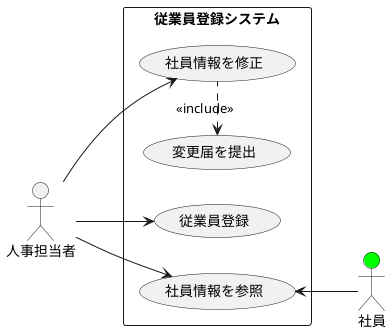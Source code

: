 @startuml startuml 課題2-6
left to right direction
actor 社員 #00FF00
actor 人事担当者 
rectangle 従業員登録システム {
usecase 従業員登録
usecase 社員情報を修正
usecase 変更届を提出
usecase 社員情報を参照
}
人事担当者 --> 従業員登録
人事担当者 --> 社員情報を修正
変更届を提出 <. 社員情報を修正: <<include>>
社員情報を参照 <-- 社員
人事担当者 --> 社員情報を参照
@enduml